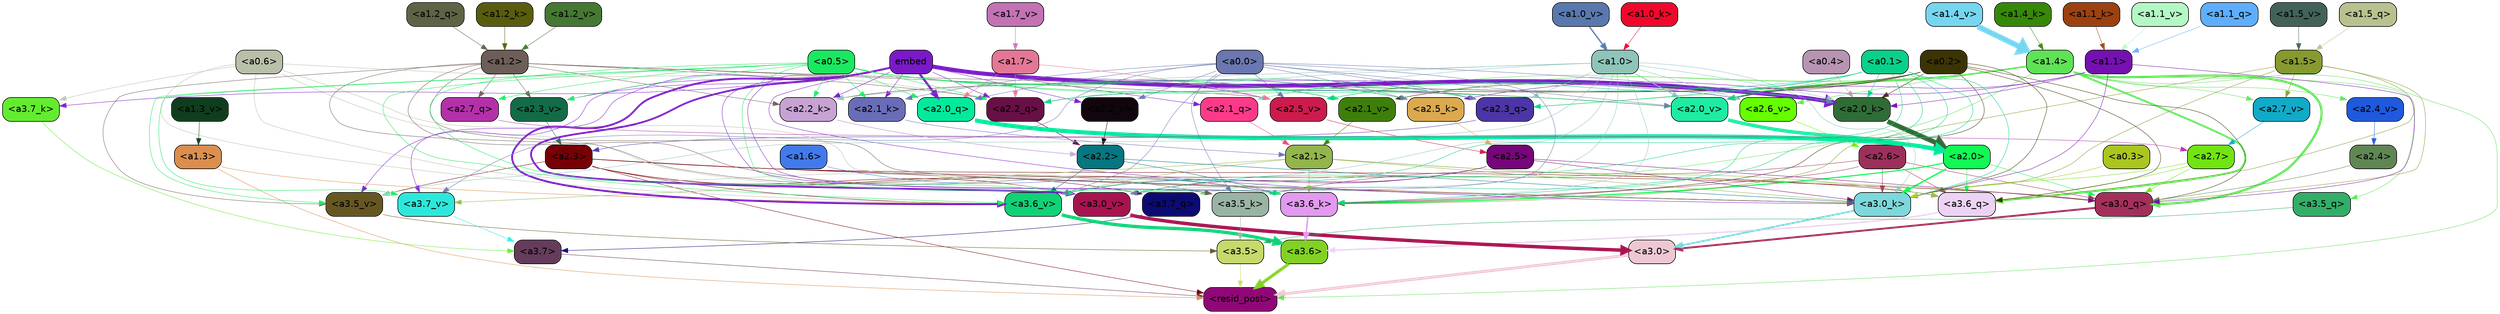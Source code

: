 strict digraph "" {
	graph [bgcolor=transparent,
		layout=dot,
		overlap=false,
		splines=true
	];
	"<a3.7>"	[color=black,
		fillcolor="#653c5b",
		fontname=Helvetica,
		shape=box,
		style="filled, rounded"];
	"<resid_post>"	[color=black,
		fillcolor="#910777",
		fontname=Helvetica,
		shape=box,
		style="filled, rounded"];
	"<a3.7>" -> "<resid_post>"	[color="#653c5b",
		penwidth=0.6239100098609924];
	"<a3.6>"	[color=black,
		fillcolor="#83d124",
		fontname=Helvetica,
		shape=box,
		style="filled, rounded"];
	"<a3.6>" -> "<resid_post>"	[color="#83d124",
		penwidth=4.569062113761902];
	"<a3.5>"	[color=black,
		fillcolor="#c5da6a",
		fontname=Helvetica,
		shape=box,
		style="filled, rounded"];
	"<a3.5>" -> "<resid_post>"	[color="#c5da6a",
		penwidth=0.6];
	"<a3.0>"	[color=black,
		fillcolor="#edc8d3",
		fontname=Helvetica,
		shape=box,
		style="filled, rounded"];
	"<a3.0>" -> "<resid_post>"	[color="#edc8d3",
		penwidth=4.283544182777405];
	"<a2.3>"	[color=black,
		fillcolor="#770006",
		fontname=Helvetica,
		shape=box,
		style="filled, rounded"];
	"<a2.3>" -> "<resid_post>"	[color="#770006",
		penwidth=0.6];
	"<a3.7_q>"	[color=black,
		fillcolor="#0b0b73",
		fontname=Helvetica,
		shape=box,
		style="filled, rounded"];
	"<a2.3>" -> "<a3.7_q>"	[color="#770006",
		penwidth=0.6];
	"<a3.6_q>"	[color=black,
		fillcolor="#edd3f3",
		fontname=Helvetica,
		shape=box,
		style="filled, rounded"];
	"<a2.3>" -> "<a3.6_q>"	[color="#770006",
		penwidth=0.6];
	"<a3.0_q>"	[color=black,
		fillcolor="#a42f5b",
		fontname=Helvetica,
		shape=box,
		style="filled, rounded"];
	"<a2.3>" -> "<a3.0_q>"	[color="#770006",
		penwidth=0.6];
	"<a3.0_k>"	[color=black,
		fillcolor="#7cd8db",
		fontname=Helvetica,
		shape=box,
		style="filled, rounded"];
	"<a2.3>" -> "<a3.0_k>"	[color="#770006",
		penwidth=0.6];
	"<a3.6_v>"	[color=black,
		fillcolor="#10d277",
		fontname=Helvetica,
		shape=box,
		style="filled, rounded"];
	"<a2.3>" -> "<a3.6_v>"	[color="#770006",
		penwidth=0.6];
	"<a3.5_v>"	[color=black,
		fillcolor="#665721",
		fontname=Helvetica,
		shape=box,
		style="filled, rounded"];
	"<a2.3>" -> "<a3.5_v>"	[color="#770006",
		penwidth=0.6];
	"<a3.0_v>"	[color=black,
		fillcolor="#a81350",
		fontname=Helvetica,
		shape=box,
		style="filled, rounded"];
	"<a2.3>" -> "<a3.0_v>"	[color="#770006",
		penwidth=0.6];
	"<a1.4>"	[color=black,
		fillcolor="#5fe256",
		fontname=Helvetica,
		shape=box,
		style="filled, rounded"];
	"<a1.4>" -> "<resid_post>"	[color="#5fe256",
		penwidth=0.6];
	"<a1.4>" -> "<a3.7_q>"	[color="#5fe256",
		penwidth=0.6];
	"<a1.4>" -> "<a3.6_q>"	[color="#5fe256",
		penwidth=2.7934007048606873];
	"<a3.5_q>"	[color=black,
		fillcolor="#32ae68",
		fontname=Helvetica,
		shape=box,
		style="filled, rounded"];
	"<a1.4>" -> "<a3.5_q>"	[color="#5fe256",
		penwidth=0.6];
	"<a1.4>" -> "<a3.0_q>"	[color="#5fe256",
		penwidth=3.340754985809326];
	"<a2.3_q>"	[color=black,
		fillcolor="#4c35a7",
		fontname=Helvetica,
		shape=box,
		style="filled, rounded"];
	"<a1.4>" -> "<a2.3_q>"	[color="#5fe256",
		penwidth=0.6];
	"<a2.7_v>"	[color=black,
		fillcolor="#11aac8",
		fontname=Helvetica,
		shape=box,
		style="filled, rounded"];
	"<a1.4>" -> "<a2.7_v>"	[color="#5fe256",
		penwidth=0.6];
	"<a2.6_v>"	[color=black,
		fillcolor="#65fd00",
		fontname=Helvetica,
		shape=box,
		style="filled, rounded"];
	"<a1.4>" -> "<a2.6_v>"	[color="#5fe256",
		penwidth=0.6];
	"<a2.5_v>"	[color=black,
		fillcolor="#cc1b4c",
		fontname=Helvetica,
		shape=box,
		style="filled, rounded"];
	"<a1.4>" -> "<a2.5_v>"	[color="#5fe256",
		penwidth=0.6];
	"<a2.4_v>"	[color=black,
		fillcolor="#1e59de",
		fontname=Helvetica,
		shape=box,
		style="filled, rounded"];
	"<a1.4>" -> "<a2.4_v>"	[color="#5fe256",
		penwidth=0.6];
	"<a2.1_v>"	[color=black,
		fillcolor="#3e7f0b",
		fontname=Helvetica,
		shape=box,
		style="filled, rounded"];
	"<a1.4>" -> "<a2.1_v>"	[color="#5fe256",
		penwidth=0.6];
	"<a2.0_v>"	[color=black,
		fillcolor="#1feba2",
		fontname=Helvetica,
		shape=box,
		style="filled, rounded"];
	"<a1.4>" -> "<a2.0_v>"	[color="#5fe256",
		penwidth=2.268759250640869];
	"<a1.3>"	[color=black,
		fillcolor="#db8f4f",
		fontname=Helvetica,
		shape=box,
		style="filled, rounded"];
	"<a1.3>" -> "<resid_post>"	[color="#db8f4f",
		penwidth=0.6];
	"<a1.3>" -> "<a3.6_v>"	[color="#db8f4f",
		penwidth=0.6];
	"<a3.7_q>" -> "<a3.7>"	[color="#0b0b73",
		penwidth=0.6];
	"<a3.6_q>" -> "<a3.6>"	[color="#edd3f3",
		penwidth=2.0347584784030914];
	"<a3.5_q>" -> "<a3.5>"	[color="#32ae68",
		penwidth=0.6];
	"<a3.0_q>" -> "<a3.0>"	[color="#a42f5b",
		penwidth=2.8635367155075073];
	"<a3.7_k>"	[color=black,
		fillcolor="#63ec2f",
		fontname=Helvetica,
		shape=box,
		style="filled, rounded"];
	"<a3.7_k>" -> "<a3.7>"	[color="#63ec2f",
		penwidth=0.6];
	"<a3.6_k>"	[color=black,
		fillcolor="#e299ef",
		fontname=Helvetica,
		shape=box,
		style="filled, rounded"];
	"<a3.6_k>" -> "<a3.6>"	[color="#e299ef",
		penwidth=2.1760786175727844];
	"<a3.5_k>"	[color=black,
		fillcolor="#9ab4a4",
		fontname=Helvetica,
		shape=box,
		style="filled, rounded"];
	"<a3.5_k>" -> "<a3.5>"	[color="#9ab4a4",
		penwidth=0.6];
	"<a3.0_k>" -> "<a3.0>"	[color="#7cd8db",
		penwidth=2.632905662059784];
	"<a3.7_v>"	[color=black,
		fillcolor="#2ce8dc",
		fontname=Helvetica,
		shape=box,
		style="filled, rounded"];
	"<a3.7_v>" -> "<a3.7>"	[color="#2ce8dc",
		penwidth=0.6];
	"<a3.6_v>" -> "<a3.6>"	[color="#10d277",
		penwidth=4.981305837631226];
	"<a3.5_v>" -> "<a3.5>"	[color="#665721",
		penwidth=0.6];
	"<a3.0_v>" -> "<a3.0>"	[color="#a81350",
		penwidth=5.168330669403076];
	"<a2.7>"	[color=black,
		fillcolor="#71e412",
		fontname=Helvetica,
		shape=box,
		style="filled, rounded"];
	"<a2.7>" -> "<a3.6_q>"	[color="#71e412",
		penwidth=0.6];
	"<a2.7>" -> "<a3.0_q>"	[color="#71e412",
		penwidth=0.6];
	"<a2.7>" -> "<a3.0_k>"	[color="#71e412",
		penwidth=0.6];
	"<a2.6>"	[color=black,
		fillcolor="#9c305a",
		fontname=Helvetica,
		shape=box,
		style="filled, rounded"];
	"<a2.6>" -> "<a3.6_q>"	[color="#9c305a",
		penwidth=0.6];
	"<a2.6>" -> "<a3.0_q>"	[color="#9c305a",
		penwidth=0.6];
	"<a2.6>" -> "<a3.6_k>"	[color="#9c305a",
		penwidth=0.6];
	"<a2.6>" -> "<a3.5_k>"	[color="#9c305a",
		penwidth=0.6];
	"<a2.6>" -> "<a3.0_k>"	[color="#9c305a",
		penwidth=0.6];
	"<a2.1>"	[color=black,
		fillcolor="#92b54c",
		fontname=Helvetica,
		shape=box,
		style="filled, rounded"];
	"<a2.1>" -> "<a3.6_q>"	[color="#92b54c",
		penwidth=0.6];
	"<a2.1>" -> "<a3.0_q>"	[color="#92b54c",
		penwidth=0.6];
	"<a2.1>" -> "<a3.6_k>"	[color="#92b54c",
		penwidth=0.6];
	"<a2.1>" -> "<a3.0_k>"	[color="#92b54c",
		penwidth=0.6];
	"<a2.1>" -> "<a3.7_v>"	[color="#92b54c",
		penwidth=0.6];
	"<a2.1>" -> "<a3.6_v>"	[color="#92b54c",
		penwidth=0.6];
	"<a2.0>"	[color=black,
		fillcolor="#11f954",
		fontname=Helvetica,
		shape=box,
		style="filled, rounded"];
	"<a2.0>" -> "<a3.6_q>"	[color="#11f954",
		penwidth=0.6];
	"<a2.0>" -> "<a3.0_q>"	[color="#11f954",
		penwidth=0.6];
	"<a2.0>" -> "<a3.6_k>"	[color="#11f954",
		penwidth=1.6382827460765839];
	"<a2.0>" -> "<a3.0_k>"	[color="#11f954",
		penwidth=2.161143198609352];
	"<a1.5>"	[color=black,
		fillcolor="#869a30",
		fontname=Helvetica,
		shape=box,
		style="filled, rounded"];
	"<a1.5>" -> "<a3.6_q>"	[color="#869a30",
		penwidth=0.6];
	"<a1.5>" -> "<a3.0_q>"	[color="#869a30",
		penwidth=0.6];
	"<a1.5>" -> "<a3.6_k>"	[color="#869a30",
		penwidth=0.6];
	"<a1.5>" -> "<a3.0_k>"	[color="#869a30",
		penwidth=0.6];
	"<a1.5>" -> "<a2.7_v>"	[color="#869a30",
		penwidth=0.6];
	"<a0.2>"	[color=black,
		fillcolor="#3c3404",
		fontname=Helvetica,
		shape=box,
		style="filled, rounded"];
	"<a0.2>" -> "<a3.6_q>"	[color="#3c3404",
		penwidth=0.6];
	"<a0.2>" -> "<a3.0_q>"	[color="#3c3404",
		penwidth=0.6];
	"<a0.2>" -> "<a3.6_k>"	[color="#3c3404",
		penwidth=0.6];
	"<a0.2>" -> "<a3.0_k>"	[color="#3c3404",
		penwidth=0.6];
	"<a2.2_q>"	[color=black,
		fillcolor="#680f45",
		fontname=Helvetica,
		shape=box,
		style="filled, rounded"];
	"<a0.2>" -> "<a2.2_q>"	[color="#3c3404",
		penwidth=0.6];
	"<a2.2_k>"	[color=black,
		fillcolor="#c6a3d3",
		fontname=Helvetica,
		shape=box,
		style="filled, rounded"];
	"<a0.2>" -> "<a2.2_k>"	[color="#3c3404",
		penwidth=0.6];
	"<a2.0_k>"	[color=black,
		fillcolor="#306c35",
		fontname=Helvetica,
		shape=box,
		style="filled, rounded"];
	"<a0.2>" -> "<a2.0_k>"	[color="#3c3404",
		penwidth=0.6];
	"<a0.2>" -> "<a2.1_v>"	[color="#3c3404",
		penwidth=0.6];
	"<a0.2>" -> "<a2.0_v>"	[color="#3c3404",
		penwidth=0.6];
	"<a2.5>"	[color=black,
		fillcolor="#760679",
		fontname=Helvetica,
		shape=box,
		style="filled, rounded"];
	"<a2.5>" -> "<a3.0_q>"	[color="#760679",
		penwidth=0.6];
	"<a2.5>" -> "<a3.0_k>"	[color="#760679",
		penwidth=0.6];
	"<a2.5>" -> "<a3.6_v>"	[color="#760679",
		penwidth=0.6];
	"<a2.5>" -> "<a3.0_v>"	[color="#760679",
		penwidth=0.6];
	"<a2.4>"	[color=black,
		fillcolor="#608654",
		fontname=Helvetica,
		shape=box,
		style="filled, rounded"];
	"<a2.4>" -> "<a3.0_q>"	[color="#608654",
		penwidth=0.6];
	"<a1.1>"	[color=black,
		fillcolor="#7411b0",
		fontname=Helvetica,
		shape=box,
		style="filled, rounded"];
	"<a1.1>" -> "<a3.0_q>"	[color="#7411b0",
		penwidth=0.6];
	"<a1.1>" -> "<a3.0_k>"	[color="#7411b0",
		penwidth=0.6];
	"<a2.5_k>"	[color=black,
		fillcolor="#dba94f",
		fontname=Helvetica,
		shape=box,
		style="filled, rounded"];
	"<a1.1>" -> "<a2.5_k>"	[color="#7411b0",
		penwidth=0.6];
	"<a1.1>" -> "<a2.0_k>"	[color="#7411b0",
		penwidth=0.6];
	"<a1.1>" -> "<a2.0_v>"	[color="#7411b0",
		penwidth=0.6];
	"<a0.6>"	[color=black,
		fillcolor="#b9c0a9",
		fontname=Helvetica,
		shape=box,
		style="filled, rounded"];
	"<a0.6>" -> "<a3.7_k>"	[color="#b9c0a9",
		penwidth=0.6];
	"<a0.6>" -> "<a3.6_k>"	[color="#b9c0a9",
		penwidth=0.6];
	"<a0.6>" -> "<a3.0_k>"	[color="#b9c0a9",
		penwidth=0.6];
	"<a0.6>" -> "<a3.6_v>"	[color="#b9c0a9",
		penwidth=0.6];
	"<a0.6>" -> "<a3.0_v>"	[color="#b9c0a9",
		penwidth=0.6];
	"<a0.6>" -> "<a2.2_q>"	[color="#b9c0a9",
		penwidth=0.6];
	embed	[color=black,
		fillcolor="#7a1ac7",
		fontname=Helvetica,
		shape=box,
		style="filled, rounded"];
	embed -> "<a3.7_k>"	[color="#7a1ac7",
		penwidth=0.6];
	embed -> "<a3.6_k>"	[color="#7a1ac7",
		penwidth=0.6];
	embed -> "<a3.5_k>"	[color="#7a1ac7",
		penwidth=0.6];
	embed -> "<a3.0_k>"	[color="#7a1ac7",
		penwidth=0.6];
	embed -> "<a3.7_v>"	[color="#7a1ac7",
		penwidth=0.6];
	embed -> "<a3.6_v>"	[color="#7a1ac7",
		penwidth=2.7825746536254883];
	embed -> "<a3.5_v>"	[color="#7a1ac7",
		penwidth=0.6];
	embed -> "<a3.0_v>"	[color="#7a1ac7",
		penwidth=2.6950180530548096];
	embed -> "<a2.3_q>"	[color="#7a1ac7",
		penwidth=0.6];
	embed -> "<a2.2_q>"	[color="#7a1ac7",
		penwidth=0.6];
	"<a2.1_q>"	[color=black,
		fillcolor="#fd3a89",
		fontname=Helvetica,
		shape=box,
		style="filled, rounded"];
	embed -> "<a2.1_q>"	[color="#7a1ac7",
		penwidth=0.6];
	"<a2.0_q>"	[color=black,
		fillcolor="#01ea9b",
		fontname=Helvetica,
		shape=box,
		style="filled, rounded"];
	embed -> "<a2.0_q>"	[color="#7a1ac7",
		penwidth=3.305941343307495];
	embed -> "<a2.5_k>"	[color="#7a1ac7",
		penwidth=0.6];
	embed -> "<a2.2_k>"	[color="#7a1ac7",
		penwidth=0.6698317527770996];
	"<a2.1_k>"	[color=black,
		fillcolor="#696cb6",
		fontname=Helvetica,
		shape=box,
		style="filled, rounded"];
	embed -> "<a2.1_k>"	[color="#7a1ac7",
		penwidth=0.6];
	embed -> "<a2.0_k>"	[color="#7a1ac7",
		penwidth=6.12570995092392];
	embed -> "<a2.6_v>"	[color="#7a1ac7",
		penwidth=0.6];
	embed -> "<a2.5_v>"	[color="#7a1ac7",
		penwidth=0.6];
	"<a2.3_v>"	[color=black,
		fillcolor="#126c47",
		fontname=Helvetica,
		shape=box,
		style="filled, rounded"];
	embed -> "<a2.3_v>"	[color="#7a1ac7",
		penwidth=0.6];
	"<a2.2_v>"	[color=black,
		fillcolor="#11060d",
		fontname=Helvetica,
		shape=box,
		style="filled, rounded"];
	embed -> "<a2.2_v>"	[color="#7a1ac7",
		penwidth=0.6];
	embed -> "<a2.1_v>"	[color="#7a1ac7",
		penwidth=0.6];
	embed -> "<a2.0_v>"	[color="#7a1ac7",
		penwidth=0.6];
	"<a2.2>"	[color=black,
		fillcolor="#067681",
		fontname=Helvetica,
		shape=box,
		style="filled, rounded"];
	"<a2.2>" -> "<a3.6_k>"	[color="#067681",
		penwidth=0.6];
	"<a2.2>" -> "<a3.0_k>"	[color="#067681",
		penwidth=0.6];
	"<a2.2>" -> "<a3.6_v>"	[color="#067681",
		penwidth=0.6];
	"<a1.6>"	[color=black,
		fillcolor="#427aeb",
		fontname=Helvetica,
		shape=box,
		style="filled, rounded"];
	"<a1.6>" -> "<a3.6_k>"	[color="#427aeb",
		penwidth=0.6];
	"<a1.2>"	[color=black,
		fillcolor="#6e5e59",
		fontname=Helvetica,
		shape=box,
		style="filled, rounded"];
	"<a1.2>" -> "<a3.6_k>"	[color="#6e5e59",
		penwidth=0.6];
	"<a1.2>" -> "<a3.5_k>"	[color="#6e5e59",
		penwidth=0.6];
	"<a1.2>" -> "<a3.0_k>"	[color="#6e5e59",
		penwidth=0.6];
	"<a1.2>" -> "<a3.5_v>"	[color="#6e5e59",
		penwidth=0.6];
	"<a2.7_q>"	[color=black,
		fillcolor="#b430a9",
		fontname=Helvetica,
		shape=box,
		style="filled, rounded"];
	"<a1.2>" -> "<a2.7_q>"	[color="#6e5e59",
		penwidth=0.6];
	"<a1.2>" -> "<a2.2_q>"	[color="#6e5e59",
		penwidth=0.6];
	"<a1.2>" -> "<a2.2_k>"	[color="#6e5e59",
		penwidth=0.6];
	"<a1.2>" -> "<a2.5_v>"	[color="#6e5e59",
		penwidth=0.6];
	"<a1.2>" -> "<a2.3_v>"	[color="#6e5e59",
		penwidth=0.6];
	"<a1.2>" -> "<a2.0_v>"	[color="#6e5e59",
		penwidth=0.6];
	"<a1.0>"	[color=black,
		fillcolor="#8fc4b9",
		fontname=Helvetica,
		shape=box,
		style="filled, rounded"];
	"<a1.0>" -> "<a3.6_k>"	[color="#8fc4b9",
		penwidth=0.6];
	"<a1.0>" -> "<a3.0_k>"	[color="#8fc4b9",
		penwidth=0.6];
	"<a1.0>" -> "<a3.6_v>"	[color="#8fc4b9",
		penwidth=0.6];
	"<a1.0>" -> "<a3.5_v>"	[color="#8fc4b9",
		penwidth=0.6];
	"<a1.0>" -> "<a3.0_v>"	[color="#8fc4b9",
		penwidth=0.6];
	"<a1.0>" -> "<a2.3_q>"	[color="#8fc4b9",
		penwidth=0.6];
	"<a1.0>" -> "<a2.2_q>"	[color="#8fc4b9",
		penwidth=0.6];
	"<a1.0>" -> "<a2.1_q>"	[color="#8fc4b9",
		penwidth=0.6];
	"<a1.0>" -> "<a2.2_k>"	[color="#8fc4b9",
		penwidth=0.6];
	"<a1.0>" -> "<a2.0_k>"	[color="#8fc4b9",
		penwidth=0.6];
	"<a1.0>" -> "<a2.6_v>"	[color="#8fc4b9",
		penwidth=0.6];
	"<a1.0>" -> "<a2.0_v>"	[color="#8fc4b9",
		penwidth=1.2213096618652344];
	"<a0.5>"	[color=black,
		fillcolor="#1be861",
		fontname=Helvetica,
		shape=box,
		style="filled, rounded"];
	"<a0.5>" -> "<a3.6_k>"	[color="#1be861",
		penwidth=0.6];
	"<a0.5>" -> "<a3.7_v>"	[color="#1be861",
		penwidth=0.6];
	"<a0.5>" -> "<a3.6_v>"	[color="#1be861",
		penwidth=0.6];
	"<a0.5>" -> "<a3.5_v>"	[color="#1be861",
		penwidth=0.6];
	"<a0.5>" -> "<a3.0_v>"	[color="#1be861",
		penwidth=0.6];
	"<a0.5>" -> "<a2.7_q>"	[color="#1be861",
		penwidth=0.6];
	"<a0.5>" -> "<a2.3_q>"	[color="#1be861",
		penwidth=0.6];
	"<a0.5>" -> "<a2.2_q>"	[color="#1be861",
		penwidth=0.6];
	"<a0.5>" -> "<a2.0_q>"	[color="#1be861",
		penwidth=0.6];
	"<a0.5>" -> "<a2.5_k>"	[color="#1be861",
		penwidth=0.6];
	"<a0.5>" -> "<a2.2_k>"	[color="#1be861",
		penwidth=0.6];
	"<a0.5>" -> "<a2.1_k>"	[color="#1be861",
		penwidth=0.6];
	"<a0.5>" -> "<a2.0_k>"	[color="#1be861",
		penwidth=0.6900839805603027];
	"<a0.5>" -> "<a2.3_v>"	[color="#1be861",
		penwidth=0.6];
	"<a0.5>" -> "<a2.1_v>"	[color="#1be861",
		penwidth=0.6];
	"<a0.5>" -> "<a2.0_v>"	[color="#1be861",
		penwidth=0.6];
	"<a0.1>"	[color=black,
		fillcolor="#0ad08a",
		fontname=Helvetica,
		shape=box,
		style="filled, rounded"];
	"<a0.1>" -> "<a3.6_k>"	[color="#0ad08a",
		penwidth=0.6];
	"<a0.1>" -> "<a3.5_k>"	[color="#0ad08a",
		penwidth=0.6];
	"<a0.1>" -> "<a3.0_k>"	[color="#0ad08a",
		penwidth=0.6];
	"<a0.1>" -> "<a3.6_v>"	[color="#0ad08a",
		penwidth=0.6];
	"<a0.1>" -> "<a3.0_v>"	[color="#0ad08a",
		penwidth=0.6];
	"<a0.1>" -> "<a2.3_q>"	[color="#0ad08a",
		penwidth=0.6];
	"<a0.1>" -> "<a2.2_q>"	[color="#0ad08a",
		penwidth=0.6];
	"<a0.1>" -> "<a2.0_k>"	[color="#0ad08a",
		penwidth=0.6];
	"<a0.1>" -> "<a2.5_v>"	[color="#0ad08a",
		penwidth=0.6];
	"<a0.1>" -> "<a2.0_v>"	[color="#0ad08a",
		penwidth=0.6];
	"<a0.0>"	[color=black,
		fillcolor="#6a77b0",
		fontname=Helvetica,
		shape=box,
		style="filled, rounded"];
	"<a0.0>" -> "<a3.5_k>"	[color="#6a77b0",
		penwidth=0.6];
	"<a0.0>" -> "<a3.7_v>"	[color="#6a77b0",
		penwidth=0.6];
	"<a0.0>" -> "<a3.6_v>"	[color="#6a77b0",
		penwidth=0.6];
	"<a0.0>" -> "<a3.0_v>"	[color="#6a77b0",
		penwidth=0.6];
	"<a0.0>" -> "<a2.3_q>"	[color="#6a77b0",
		penwidth=0.6];
	"<a0.0>" -> "<a2.0_q>"	[color="#6a77b0",
		penwidth=0.6];
	"<a0.0>" -> "<a2.5_k>"	[color="#6a77b0",
		penwidth=0.6];
	"<a0.0>" -> "<a2.1_k>"	[color="#6a77b0",
		penwidth=0.6];
	"<a0.0>" -> "<a2.0_k>"	[color="#6a77b0",
		penwidth=0.6];
	"<a0.0>" -> "<a2.5_v>"	[color="#6a77b0",
		penwidth=0.6];
	"<a0.0>" -> "<a2.2_v>"	[color="#6a77b0",
		penwidth=0.6];
	"<a0.0>" -> "<a2.0_v>"	[color="#6a77b0",
		penwidth=0.6];
	"<a0.3>"	[color=black,
		fillcolor="#aac61f",
		fontname=Helvetica,
		shape=box,
		style="filled, rounded"];
	"<a0.3>" -> "<a3.0_k>"	[color="#aac61f",
		penwidth=0.6];
	"<a2.7_q>" -> "<a2.7>"	[color="#b430a9",
		penwidth=0.6];
	"<a2.3_q>" -> "<a2.3>"	[color="#4c35a7",
		penwidth=0.6];
	"<a2.2_q>" -> "<a2.2>"	[color="#680f45",
		penwidth=0.7553567886352539];
	"<a2.1_q>" -> "<a2.1>"	[color="#fd3a89",
		penwidth=0.6];
	"<a2.0_q>" -> "<a2.0>"	[color="#01ea9b",
		penwidth=6.256794691085815];
	"<a2.5_k>" -> "<a2.5>"	[color="#dba94f",
		penwidth=0.6];
	"<a2.2_k>" -> "<a2.2>"	[color="#c6a3d3",
		penwidth=0.8854708671569824];
	"<a2.1_k>" -> "<a2.1>"	[color="#696cb6",
		penwidth=0.6];
	"<a2.0_k>" -> "<a2.0>"	[color="#306c35",
		penwidth=7.231504917144775];
	"<a2.7_v>" -> "<a2.7>"	[color="#11aac8",
		penwidth=0.6];
	"<a2.6_v>" -> "<a2.6>"	[color="#65fd00",
		penwidth=0.6];
	"<a2.5_v>" -> "<a2.5>"	[color="#cc1b4c",
		penwidth=0.6];
	"<a2.4_v>" -> "<a2.4>"	[color="#1e59de",
		penwidth=0.6];
	"<a2.3_v>" -> "<a2.3>"	[color="#126c47",
		penwidth=0.6];
	"<a2.2_v>" -> "<a2.2>"	[color="#11060d",
		penwidth=0.6];
	"<a2.1_v>" -> "<a2.1>"	[color="#3e7f0b",
		penwidth=0.6];
	"<a2.0_v>" -> "<a2.0>"	[color="#1feba2",
		penwidth=5.231471925973892];
	"<a1.7>"	[color=black,
		fillcolor="#e57796",
		fontname=Helvetica,
		shape=box,
		style="filled, rounded"];
	"<a1.7>" -> "<a2.2_q>"	[color="#e57796",
		penwidth=0.6];
	"<a1.7>" -> "<a2.0_q>"	[color="#e57796",
		penwidth=0.6];
	"<a1.7>" -> "<a2.5_v>"	[color="#e57796",
		penwidth=0.6];
	"<a0.4>"	[color=black,
		fillcolor="#b794b2",
		fontname=Helvetica,
		shape=box,
		style="filled, rounded"];
	"<a0.4>" -> "<a2.0_k>"	[color="#b794b2",
		penwidth=0.6];
	"<a1.5_q>"	[color=black,
		fillcolor="#b7c28f",
		fontname=Helvetica,
		shape=box,
		style="filled, rounded"];
	"<a1.5_q>" -> "<a1.5>"	[color="#b7c28f",
		penwidth=0.6];
	"<a1.2_q>"	[color=black,
		fillcolor="#5e6345",
		fontname=Helvetica,
		shape=box,
		style="filled, rounded"];
	"<a1.2_q>" -> "<a1.2>"	[color="#5e6345",
		penwidth=0.6];
	"<a1.1_q>"	[color=black,
		fillcolor="#5eaeff",
		fontname=Helvetica,
		shape=box,
		style="filled, rounded"];
	"<a1.1_q>" -> "<a1.1>"	[color="#5eaeff",
		penwidth=0.6];
	"<a1.4_k>"	[color=black,
		fillcolor="#368808",
		fontname=Helvetica,
		shape=box,
		style="filled, rounded"];
	"<a1.4_k>" -> "<a1.4>"	[color="#368808",
		penwidth=0.6];
	"<a1.2_k>"	[color=black,
		fillcolor="#595c0d",
		fontname=Helvetica,
		shape=box,
		style="filled, rounded"];
	"<a1.2_k>" -> "<a1.2>"	[color="#595c0d",
		penwidth=0.6];
	"<a1.1_k>"	[color=black,
		fillcolor="#9c4110",
		fontname=Helvetica,
		shape=box,
		style="filled, rounded"];
	"<a1.1_k>" -> "<a1.1>"	[color="#9c4110",
		penwidth=0.6];
	"<a1.0_k>"	[color=black,
		fillcolor="#ef082b",
		fontname=Helvetica,
		shape=box,
		style="filled, rounded"];
	"<a1.0_k>" -> "<a1.0>"	[color="#ef082b",
		penwidth=0.6];
	"<a1.7_v>"	[color=black,
		fillcolor="#c372b4",
		fontname=Helvetica,
		shape=box,
		style="filled, rounded"];
	"<a1.7_v>" -> "<a1.7>"	[color="#c372b4",
		penwidth=0.6];
	"<a1.5_v>"	[color=black,
		fillcolor="#426259",
		fontname=Helvetica,
		shape=box,
		style="filled, rounded"];
	"<a1.5_v>" -> "<a1.5>"	[color="#426259",
		penwidth=0.6];
	"<a1.4_v>"	[color=black,
		fillcolor="#76d6f0",
		fontname=Helvetica,
		shape=box,
		style="filled, rounded"];
	"<a1.4_v>" -> "<a1.4>"	[color="#76d6f0",
		penwidth=8.36684274673462];
	"<a1.3_v>"	[color=black,
		fillcolor="#103d1d",
		fontname=Helvetica,
		shape=box,
		style="filled, rounded"];
	"<a1.3_v>" -> "<a1.3>"	[color="#103d1d",
		penwidth=0.6];
	"<a1.2_v>"	[color=black,
		fillcolor="#457832",
		fontname=Helvetica,
		shape=box,
		style="filled, rounded"];
	"<a1.2_v>" -> "<a1.2>"	[color="#457832",
		penwidth=0.6];
	"<a1.1_v>"	[color=black,
		fillcolor="#b3f8c4",
		fontname=Helvetica,
		shape=box,
		style="filled, rounded"];
	"<a1.1_v>" -> "<a1.1>"	[color="#b3f8c4",
		penwidth=0.6];
	"<a1.0_v>"	[color=black,
		fillcolor="#5878ae",
		fontname=Helvetica,
		shape=box,
		style="filled, rounded"];
	"<a1.0_v>" -> "<a1.0>"	[color="#5878ae",
		penwidth=1.9665732383728027];
}
